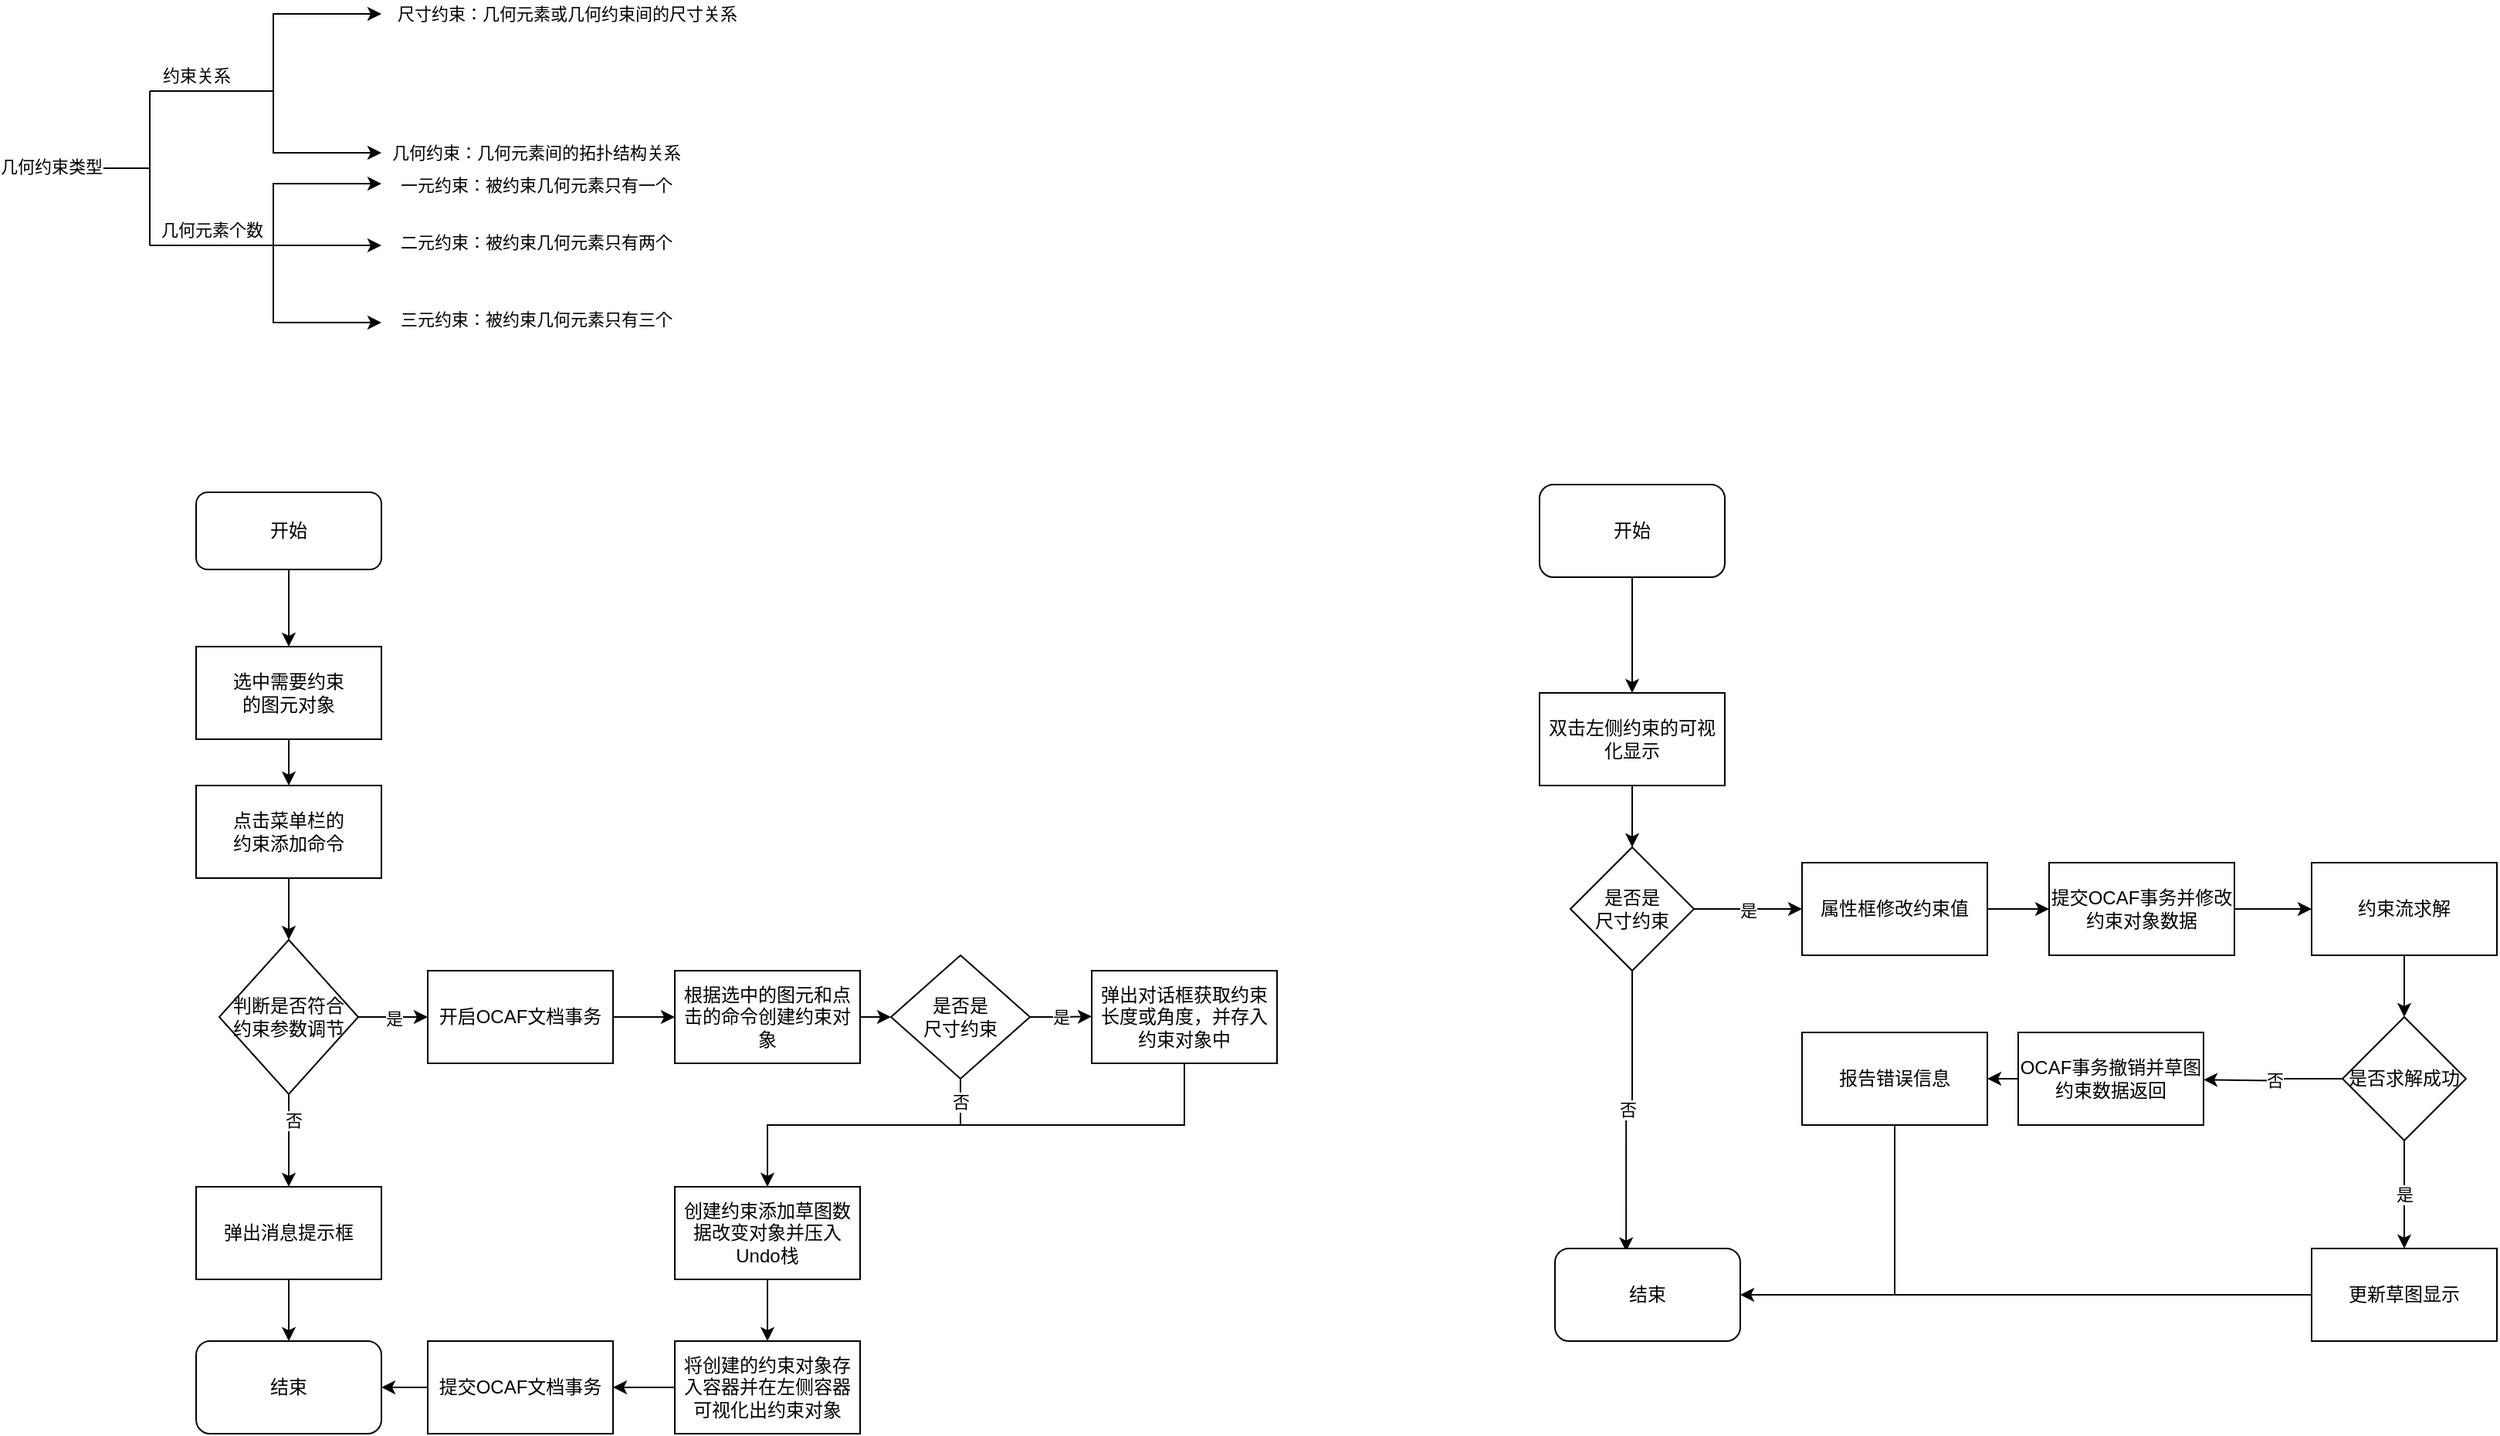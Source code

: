 <mxfile version="21.0.6" type="github">
  <diagram name="第 1 页" id="1So_czDSUBuQiFDamGuW">
    <mxGraphModel dx="936" dy="772" grid="1" gridSize="10" guides="1" tooltips="1" connect="1" arrows="1" fold="1" page="1" pageScale="1" pageWidth="827" pageHeight="1169" math="0" shadow="0">
      <root>
        <mxCell id="0" />
        <mxCell id="1" parent="0" />
        <mxCell id="FwafR3L3VAN348FCxoly-1" value="" style="endArrow=none;html=1;rounded=0;" parent="1" edge="1">
          <mxGeometry width="50" height="50" relative="1" as="geometry">
            <mxPoint x="110" y="320" as="sourcePoint" />
            <mxPoint x="190" y="320" as="targetPoint" />
          </mxGeometry>
        </mxCell>
        <mxCell id="FwafR3L3VAN348FCxoly-6" value="几何约束类型" style="edgeLabel;html=1;align=center;verticalAlign=middle;resizable=0;points=[];" parent="FwafR3L3VAN348FCxoly-1" vertex="1" connectable="0">
          <mxGeometry x="-0.605" y="1" relative="1" as="geometry">
            <mxPoint as="offset" />
          </mxGeometry>
        </mxCell>
        <mxCell id="FwafR3L3VAN348FCxoly-2" value="" style="endArrow=none;html=1;rounded=0;" parent="1" edge="1">
          <mxGeometry width="50" height="50" relative="1" as="geometry">
            <mxPoint x="190" y="370" as="sourcePoint" />
            <mxPoint x="190" y="270" as="targetPoint" />
          </mxGeometry>
        </mxCell>
        <mxCell id="FwafR3L3VAN348FCxoly-3" value="" style="endArrow=none;html=1;rounded=0;" parent="1" edge="1">
          <mxGeometry width="50" height="50" relative="1" as="geometry">
            <mxPoint x="190" y="270" as="sourcePoint" />
            <mxPoint x="270" y="270" as="targetPoint" />
          </mxGeometry>
        </mxCell>
        <mxCell id="FwafR3L3VAN348FCxoly-7" value="约束关系" style="edgeLabel;html=1;align=center;verticalAlign=middle;resizable=0;points=[];" parent="FwafR3L3VAN348FCxoly-3" vertex="1" connectable="0">
          <mxGeometry x="-0.38" y="-1" relative="1" as="geometry">
            <mxPoint x="5" y="-11" as="offset" />
          </mxGeometry>
        </mxCell>
        <mxCell id="FwafR3L3VAN348FCxoly-4" value="" style="endArrow=none;html=1;rounded=0;" parent="1" edge="1">
          <mxGeometry width="50" height="50" relative="1" as="geometry">
            <mxPoint x="190" y="370" as="sourcePoint" />
            <mxPoint x="270" y="370" as="targetPoint" />
          </mxGeometry>
        </mxCell>
        <mxCell id="FwafR3L3VAN348FCxoly-8" value="几何元素个数" style="edgeLabel;html=1;align=center;verticalAlign=middle;resizable=0;points=[];" parent="FwafR3L3VAN348FCxoly-4" vertex="1" connectable="0">
          <mxGeometry x="-0.305" y="3" relative="1" as="geometry">
            <mxPoint x="12" y="-7" as="offset" />
          </mxGeometry>
        </mxCell>
        <mxCell id="FwafR3L3VAN348FCxoly-5" value="" style="endArrow=classic;startArrow=classic;html=1;rounded=0;edgeStyle=orthogonalEdgeStyle;" parent="1" edge="1">
          <mxGeometry width="50" height="50" relative="1" as="geometry">
            <mxPoint x="340" y="310" as="sourcePoint" />
            <mxPoint x="340" y="220" as="targetPoint" />
            <Array as="points">
              <mxPoint x="270" y="310" />
            </Array>
          </mxGeometry>
        </mxCell>
        <mxCell id="FwafR3L3VAN348FCxoly-12" value="尺寸约束：几何元素或几何约束间的尺寸关系" style="edgeLabel;html=1;align=center;verticalAlign=middle;resizable=0;points=[];" parent="FwafR3L3VAN348FCxoly-5" vertex="1" connectable="0">
          <mxGeometry x="0.826" y="2" relative="1" as="geometry">
            <mxPoint x="140" y="2" as="offset" />
          </mxGeometry>
        </mxCell>
        <mxCell id="FwafR3L3VAN348FCxoly-13" value="几何约束：几何元素间的拓扑结构关系" style="edgeLabel;html=1;align=center;verticalAlign=middle;resizable=0;points=[];" parent="FwafR3L3VAN348FCxoly-5" vertex="1" connectable="0">
          <mxGeometry x="-0.791" relative="1" as="geometry">
            <mxPoint x="124" as="offset" />
          </mxGeometry>
        </mxCell>
        <mxCell id="FwafR3L3VAN348FCxoly-10" value="" style="endArrow=classic;startArrow=classic;html=1;rounded=0;edgeStyle=orthogonalEdgeStyle;" parent="1" edge="1">
          <mxGeometry width="50" height="50" relative="1" as="geometry">
            <mxPoint x="340" y="420" as="sourcePoint" />
            <mxPoint x="340" y="330" as="targetPoint" />
            <Array as="points">
              <mxPoint x="270" y="420" />
            </Array>
          </mxGeometry>
        </mxCell>
        <mxCell id="FwafR3L3VAN348FCxoly-14" value="一元约束：被约束几何元素只有一个" style="edgeLabel;html=1;align=center;verticalAlign=middle;resizable=0;points=[];" parent="FwafR3L3VAN348FCxoly-10" vertex="1" connectable="0">
          <mxGeometry x="0.809" y="-1" relative="1" as="geometry">
            <mxPoint x="122" as="offset" />
          </mxGeometry>
        </mxCell>
        <mxCell id="FwafR3L3VAN348FCxoly-16" value="三元约束：被约束几何元素只有三个" style="edgeLabel;html=1;align=center;verticalAlign=middle;resizable=0;points=[];" parent="FwafR3L3VAN348FCxoly-10" vertex="1" connectable="0">
          <mxGeometry x="-0.835" y="-2" relative="1" as="geometry">
            <mxPoint x="119" as="offset" />
          </mxGeometry>
        </mxCell>
        <mxCell id="FwafR3L3VAN348FCxoly-11" value="" style="endArrow=classic;html=1;rounded=0;" parent="1" edge="1">
          <mxGeometry width="50" height="50" relative="1" as="geometry">
            <mxPoint x="270" y="370" as="sourcePoint" />
            <mxPoint x="340" y="370" as="targetPoint" />
          </mxGeometry>
        </mxCell>
        <mxCell id="FwafR3L3VAN348FCxoly-15" value="二元约束：被约束几何元素只有两个" style="edgeLabel;html=1;align=center;verticalAlign=middle;resizable=0;points=[];" parent="FwafR3L3VAN348FCxoly-11" vertex="1" connectable="0">
          <mxGeometry x="0.457" y="2" relative="1" as="geometry">
            <mxPoint x="119" as="offset" />
          </mxGeometry>
        </mxCell>
        <mxCell id="ZC_2awQbRUudxoVVbSpu-1" value="开始" style="rounded=1;whiteSpace=wrap;html=1;" vertex="1" parent="1">
          <mxGeometry x="220" y="530" width="120" height="50" as="geometry" />
        </mxCell>
        <mxCell id="ZC_2awQbRUudxoVVbSpu-2" value="" style="endArrow=classic;html=1;rounded=0;exitX=0.5;exitY=1;exitDx=0;exitDy=0;" edge="1" parent="1" source="ZC_2awQbRUudxoVVbSpu-1">
          <mxGeometry width="50" height="50" relative="1" as="geometry">
            <mxPoint x="240" y="730" as="sourcePoint" />
            <mxPoint x="280" y="630" as="targetPoint" />
          </mxGeometry>
        </mxCell>
        <mxCell id="ZC_2awQbRUudxoVVbSpu-3" value="选中需要约束&lt;br&gt;的图元对象" style="rounded=0;whiteSpace=wrap;html=1;" vertex="1" parent="1">
          <mxGeometry x="220" y="630" width="120" height="60" as="geometry" />
        </mxCell>
        <mxCell id="ZC_2awQbRUudxoVVbSpu-4" value="" style="endArrow=classic;html=1;rounded=0;exitX=0.5;exitY=1;exitDx=0;exitDy=0;" edge="1" parent="1" source="ZC_2awQbRUudxoVVbSpu-3">
          <mxGeometry width="50" height="50" relative="1" as="geometry">
            <mxPoint x="300" y="770" as="sourcePoint" />
            <mxPoint x="280" y="720" as="targetPoint" />
          </mxGeometry>
        </mxCell>
        <mxCell id="ZC_2awQbRUudxoVVbSpu-5" value="点击菜单栏的&lt;br&gt;约束添加命令" style="rounded=0;whiteSpace=wrap;html=1;" vertex="1" parent="1">
          <mxGeometry x="220" y="720" width="120" height="60" as="geometry" />
        </mxCell>
        <mxCell id="ZC_2awQbRUudxoVVbSpu-6" value="" style="endArrow=classic;html=1;rounded=0;exitX=0.5;exitY=1;exitDx=0;exitDy=0;entryX=0.5;entryY=0;entryDx=0;entryDy=0;" edge="1" parent="1" source="ZC_2awQbRUudxoVVbSpu-5" target="ZC_2awQbRUudxoVVbSpu-7">
          <mxGeometry width="50" height="50" relative="1" as="geometry">
            <mxPoint x="260" y="860" as="sourcePoint" />
            <mxPoint x="280" y="820" as="targetPoint" />
          </mxGeometry>
        </mxCell>
        <mxCell id="ZC_2awQbRUudxoVVbSpu-15" value="是" style="edgeStyle=orthogonalEdgeStyle;rounded=0;orthogonalLoop=1;jettySize=auto;html=1;exitX=1;exitY=0.5;exitDx=0;exitDy=0;" edge="1" parent="1" source="ZC_2awQbRUudxoVVbSpu-7">
          <mxGeometry relative="1" as="geometry">
            <mxPoint x="370" y="870" as="targetPoint" />
          </mxGeometry>
        </mxCell>
        <mxCell id="ZC_2awQbRUudxoVVbSpu-7" value="判断是否符合&lt;br&gt;约束参数调节" style="rhombus;whiteSpace=wrap;html=1;" vertex="1" parent="1">
          <mxGeometry x="235" y="820" width="90" height="100" as="geometry" />
        </mxCell>
        <mxCell id="ZC_2awQbRUudxoVVbSpu-9" value="" style="endArrow=classic;html=1;rounded=0;exitX=0.5;exitY=1;exitDx=0;exitDy=0;" edge="1" parent="1" source="ZC_2awQbRUudxoVVbSpu-7">
          <mxGeometry width="50" height="50" relative="1" as="geometry">
            <mxPoint x="270" y="1020" as="sourcePoint" />
            <mxPoint x="280" y="980" as="targetPoint" />
          </mxGeometry>
        </mxCell>
        <mxCell id="ZC_2awQbRUudxoVVbSpu-11" value="否" style="edgeLabel;html=1;align=center;verticalAlign=middle;resizable=0;points=[];" vertex="1" connectable="0" parent="ZC_2awQbRUudxoVVbSpu-9">
          <mxGeometry x="-0.433" y="3" relative="1" as="geometry">
            <mxPoint as="offset" />
          </mxGeometry>
        </mxCell>
        <mxCell id="ZC_2awQbRUudxoVVbSpu-12" value="弹出消息提示框" style="rounded=0;whiteSpace=wrap;html=1;" vertex="1" parent="1">
          <mxGeometry x="220" y="980" width="120" height="60" as="geometry" />
        </mxCell>
        <mxCell id="ZC_2awQbRUudxoVVbSpu-13" value="" style="endArrow=classic;html=1;rounded=0;exitX=0.5;exitY=1;exitDx=0;exitDy=0;" edge="1" parent="1" source="ZC_2awQbRUudxoVVbSpu-12">
          <mxGeometry width="50" height="50" relative="1" as="geometry">
            <mxPoint x="240" y="1110" as="sourcePoint" />
            <mxPoint x="280" y="1080" as="targetPoint" />
          </mxGeometry>
        </mxCell>
        <mxCell id="ZC_2awQbRUudxoVVbSpu-14" value="结束" style="rounded=1;whiteSpace=wrap;html=1;" vertex="1" parent="1">
          <mxGeometry x="220" y="1080" width="120" height="60" as="geometry" />
        </mxCell>
        <mxCell id="ZC_2awQbRUudxoVVbSpu-16" value="开启OCAF文档事务" style="rounded=0;whiteSpace=wrap;html=1;" vertex="1" parent="1">
          <mxGeometry x="370" y="840" width="120" height="60" as="geometry" />
        </mxCell>
        <mxCell id="ZC_2awQbRUudxoVVbSpu-18" value="" style="endArrow=classic;html=1;rounded=0;exitX=1;exitY=0.5;exitDx=0;exitDy=0;" edge="1" parent="1" source="ZC_2awQbRUudxoVVbSpu-16">
          <mxGeometry width="50" height="50" relative="1" as="geometry">
            <mxPoint x="490" y="900" as="sourcePoint" />
            <mxPoint x="530" y="870" as="targetPoint" />
          </mxGeometry>
        </mxCell>
        <mxCell id="ZC_2awQbRUudxoVVbSpu-19" value="根据选中的图元和点击的命令创建约束对象" style="rounded=0;whiteSpace=wrap;html=1;" vertex="1" parent="1">
          <mxGeometry x="530" y="840" width="120" height="60" as="geometry" />
        </mxCell>
        <mxCell id="ZC_2awQbRUudxoVVbSpu-21" value="创建约束添加草图数据改变对象并压入Undo栈" style="rounded=0;whiteSpace=wrap;html=1;" vertex="1" parent="1">
          <mxGeometry x="530" y="980" width="120" height="60" as="geometry" />
        </mxCell>
        <mxCell id="ZC_2awQbRUudxoVVbSpu-22" value="" style="endArrow=classic;html=1;rounded=0;exitX=0.5;exitY=1;exitDx=0;exitDy=0;" edge="1" parent="1" source="ZC_2awQbRUudxoVVbSpu-21">
          <mxGeometry width="50" height="50" relative="1" as="geometry">
            <mxPoint x="580" y="1110" as="sourcePoint" />
            <mxPoint x="590" y="1080" as="targetPoint" />
          </mxGeometry>
        </mxCell>
        <mxCell id="ZC_2awQbRUudxoVVbSpu-23" value="将创建的约束对象存入容器并在左侧容器可视化出约束对象" style="rounded=0;whiteSpace=wrap;html=1;" vertex="1" parent="1">
          <mxGeometry x="530" y="1080" width="120" height="60" as="geometry" />
        </mxCell>
        <mxCell id="ZC_2awQbRUudxoVVbSpu-25" value="" style="endArrow=classic;html=1;rounded=0;exitX=0;exitY=0.5;exitDx=0;exitDy=0;" edge="1" parent="1" source="ZC_2awQbRUudxoVVbSpu-23">
          <mxGeometry width="50" height="50" relative="1" as="geometry">
            <mxPoint x="460" y="1120" as="sourcePoint" />
            <mxPoint x="490" y="1110" as="targetPoint" />
          </mxGeometry>
        </mxCell>
        <mxCell id="ZC_2awQbRUudxoVVbSpu-26" value="提交OCAF文档事务" style="rounded=0;whiteSpace=wrap;html=1;" vertex="1" parent="1">
          <mxGeometry x="370" y="1080" width="120" height="60" as="geometry" />
        </mxCell>
        <mxCell id="ZC_2awQbRUudxoVVbSpu-27" value="" style="endArrow=classic;html=1;rounded=0;exitX=0;exitY=0.5;exitDx=0;exitDy=0;entryX=1;entryY=0.5;entryDx=0;entryDy=0;" edge="1" parent="1" source="ZC_2awQbRUudxoVVbSpu-26" target="ZC_2awQbRUudxoVVbSpu-14">
          <mxGeometry width="50" height="50" relative="1" as="geometry">
            <mxPoint x="170" y="1230" as="sourcePoint" />
            <mxPoint x="220" y="1180" as="targetPoint" />
          </mxGeometry>
        </mxCell>
        <mxCell id="ZC_2awQbRUudxoVVbSpu-28" value="" style="endArrow=classic;html=1;rounded=0;exitX=1;exitY=0.5;exitDx=0;exitDy=0;" edge="1" parent="1" source="ZC_2awQbRUudxoVVbSpu-19" target="ZC_2awQbRUudxoVVbSpu-29">
          <mxGeometry width="50" height="50" relative="1" as="geometry">
            <mxPoint x="700" y="900" as="sourcePoint" />
            <mxPoint x="710" y="870" as="targetPoint" />
          </mxGeometry>
        </mxCell>
        <mxCell id="ZC_2awQbRUudxoVVbSpu-30" value="是" style="edgeStyle=orthogonalEdgeStyle;rounded=0;orthogonalLoop=1;jettySize=auto;html=1;exitX=1;exitY=0.5;exitDx=0;exitDy=0;" edge="1" parent="1" source="ZC_2awQbRUudxoVVbSpu-29">
          <mxGeometry relative="1" as="geometry">
            <mxPoint x="800" y="869.667" as="targetPoint" />
          </mxGeometry>
        </mxCell>
        <mxCell id="ZC_2awQbRUudxoVVbSpu-29" value="是否是&lt;br&gt;尺寸约束" style="rhombus;whiteSpace=wrap;html=1;" vertex="1" parent="1">
          <mxGeometry x="670" y="830" width="90" height="80" as="geometry" />
        </mxCell>
        <mxCell id="ZC_2awQbRUudxoVVbSpu-31" value="弹出对话框获取约束长度或角度，并存入约束对象中" style="rounded=0;whiteSpace=wrap;html=1;" vertex="1" parent="1">
          <mxGeometry x="800" y="840" width="120" height="60" as="geometry" />
        </mxCell>
        <mxCell id="ZC_2awQbRUudxoVVbSpu-38" value="" style="endArrow=classic;html=1;rounded=0;exitX=0.5;exitY=1;exitDx=0;exitDy=0;edgeStyle=orthogonalEdgeStyle;entryX=0.5;entryY=0;entryDx=0;entryDy=0;" edge="1" parent="1" source="ZC_2awQbRUudxoVVbSpu-31" target="ZC_2awQbRUudxoVVbSpu-21">
          <mxGeometry width="50" height="50" relative="1" as="geometry">
            <mxPoint x="820" y="1030" as="sourcePoint" />
            <mxPoint x="870" y="980" as="targetPoint" />
          </mxGeometry>
        </mxCell>
        <mxCell id="ZC_2awQbRUudxoVVbSpu-39" value="否" style="endArrow=none;html=1;rounded=0;entryX=0.5;entryY=1;entryDx=0;entryDy=0;" edge="1" parent="1" target="ZC_2awQbRUudxoVVbSpu-29">
          <mxGeometry width="50" height="50" relative="1" as="geometry">
            <mxPoint x="715" y="940" as="sourcePoint" />
            <mxPoint x="760" y="1040" as="targetPoint" />
          </mxGeometry>
        </mxCell>
        <mxCell id="ZC_2awQbRUudxoVVbSpu-40" value="开始" style="rounded=1;whiteSpace=wrap;html=1;" vertex="1" parent="1">
          <mxGeometry x="1090" y="525" width="120" height="60" as="geometry" />
        </mxCell>
        <mxCell id="ZC_2awQbRUudxoVVbSpu-41" value="" style="endArrow=classic;html=1;rounded=0;exitX=0.5;exitY=1;exitDx=0;exitDy=0;" edge="1" parent="1" source="ZC_2awQbRUudxoVVbSpu-40">
          <mxGeometry width="50" height="50" relative="1" as="geometry">
            <mxPoint x="1080" y="780" as="sourcePoint" />
            <mxPoint x="1150" y="660" as="targetPoint" />
          </mxGeometry>
        </mxCell>
        <mxCell id="ZC_2awQbRUudxoVVbSpu-42" value="双击左侧约束的可视化显示" style="rounded=0;whiteSpace=wrap;html=1;" vertex="1" parent="1">
          <mxGeometry x="1090" y="660" width="120" height="60" as="geometry" />
        </mxCell>
        <mxCell id="ZC_2awQbRUudxoVVbSpu-43" value="" style="endArrow=classic;html=1;rounded=0;exitX=0.5;exitY=1;exitDx=0;exitDy=0;" edge="1" parent="1" source="ZC_2awQbRUudxoVVbSpu-42">
          <mxGeometry width="50" height="50" relative="1" as="geometry">
            <mxPoint x="1150" y="800" as="sourcePoint" />
            <mxPoint x="1150" y="760" as="targetPoint" />
          </mxGeometry>
        </mxCell>
        <mxCell id="ZC_2awQbRUudxoVVbSpu-46" value="否" style="edgeStyle=orthogonalEdgeStyle;rounded=0;orthogonalLoop=1;jettySize=auto;html=1;exitX=0.5;exitY=1;exitDx=0;exitDy=0;entryX=0.384;entryY=0.031;entryDx=0;entryDy=0;entryPerimeter=0;" edge="1" parent="1" source="ZC_2awQbRUudxoVVbSpu-44" target="ZC_2awQbRUudxoVVbSpu-47">
          <mxGeometry relative="1" as="geometry">
            <mxPoint x="1150.667" y="880" as="targetPoint" />
          </mxGeometry>
        </mxCell>
        <mxCell id="ZC_2awQbRUudxoVVbSpu-48" value="是" style="edgeStyle=orthogonalEdgeStyle;rounded=0;orthogonalLoop=1;jettySize=auto;html=1;exitX=1;exitY=0.5;exitDx=0;exitDy=0;" edge="1" parent="1" source="ZC_2awQbRUudxoVVbSpu-44">
          <mxGeometry relative="1" as="geometry">
            <mxPoint x="1260" y="800" as="targetPoint" />
          </mxGeometry>
        </mxCell>
        <mxCell id="ZC_2awQbRUudxoVVbSpu-44" value="是否是&lt;br&gt;尺寸约束" style="rhombus;whiteSpace=wrap;html=1;" vertex="1" parent="1">
          <mxGeometry x="1110" y="760" width="80" height="80" as="geometry" />
        </mxCell>
        <mxCell id="ZC_2awQbRUudxoVVbSpu-47" value="结束" style="rounded=1;whiteSpace=wrap;html=1;" vertex="1" parent="1">
          <mxGeometry x="1100" y="1020" width="120" height="60" as="geometry" />
        </mxCell>
        <mxCell id="ZC_2awQbRUudxoVVbSpu-49" value="属性框修改约束值" style="rounded=0;whiteSpace=wrap;html=1;" vertex="1" parent="1">
          <mxGeometry x="1260" y="770" width="120" height="60" as="geometry" />
        </mxCell>
        <mxCell id="ZC_2awQbRUudxoVVbSpu-50" value="" style="endArrow=classic;html=1;rounded=0;exitX=1;exitY=0.5;exitDx=0;exitDy=0;" edge="1" parent="1" source="ZC_2awQbRUudxoVVbSpu-49">
          <mxGeometry width="50" height="50" relative="1" as="geometry">
            <mxPoint x="1410" y="820" as="sourcePoint" />
            <mxPoint x="1420" y="800" as="targetPoint" />
          </mxGeometry>
        </mxCell>
        <mxCell id="ZC_2awQbRUudxoVVbSpu-51" value="提交OCAF事务并修改约束对象数据" style="rounded=0;whiteSpace=wrap;html=1;" vertex="1" parent="1">
          <mxGeometry x="1420" y="770" width="120" height="60" as="geometry" />
        </mxCell>
        <mxCell id="ZC_2awQbRUudxoVVbSpu-52" value="" style="endArrow=classic;html=1;rounded=0;exitX=1;exitY=0.5;exitDx=0;exitDy=0;" edge="1" parent="1" source="ZC_2awQbRUudxoVVbSpu-51">
          <mxGeometry width="50" height="50" relative="1" as="geometry">
            <mxPoint x="1580" y="830" as="sourcePoint" />
            <mxPoint x="1590" y="800" as="targetPoint" />
          </mxGeometry>
        </mxCell>
        <mxCell id="ZC_2awQbRUudxoVVbSpu-53" value="约束流求解" style="rounded=0;whiteSpace=wrap;html=1;" vertex="1" parent="1">
          <mxGeometry x="1590" y="770" width="120" height="60" as="geometry" />
        </mxCell>
        <mxCell id="ZC_2awQbRUudxoVVbSpu-54" value="" style="endArrow=classic;html=1;rounded=0;exitX=0.5;exitY=1;exitDx=0;exitDy=0;" edge="1" parent="1" source="ZC_2awQbRUudxoVVbSpu-53">
          <mxGeometry width="50" height="50" relative="1" as="geometry">
            <mxPoint x="1610" y="940" as="sourcePoint" />
            <mxPoint x="1650" y="870" as="targetPoint" />
          </mxGeometry>
        </mxCell>
        <mxCell id="ZC_2awQbRUudxoVVbSpu-56" value="是" style="edgeStyle=orthogonalEdgeStyle;rounded=0;orthogonalLoop=1;jettySize=auto;html=1;exitX=0.5;exitY=1;exitDx=0;exitDy=0;entryX=0.5;entryY=0;entryDx=0;entryDy=0;" edge="1" parent="1" source="ZC_2awQbRUudxoVVbSpu-55" target="ZC_2awQbRUudxoVVbSpu-57">
          <mxGeometry relative="1" as="geometry">
            <mxPoint x="1650.667" y="1010" as="targetPoint" />
          </mxGeometry>
        </mxCell>
        <mxCell id="ZC_2awQbRUudxoVVbSpu-58" value="否" style="edgeStyle=orthogonalEdgeStyle;rounded=0;orthogonalLoop=1;jettySize=auto;html=1;exitX=0;exitY=0.5;exitDx=0;exitDy=0;" edge="1" parent="1" source="ZC_2awQbRUudxoVVbSpu-55">
          <mxGeometry relative="1" as="geometry">
            <mxPoint x="1520" y="910.667" as="targetPoint" />
          </mxGeometry>
        </mxCell>
        <mxCell id="ZC_2awQbRUudxoVVbSpu-55" value="是否求解成功" style="rhombus;whiteSpace=wrap;html=1;" vertex="1" parent="1">
          <mxGeometry x="1610" y="870" width="80" height="80" as="geometry" />
        </mxCell>
        <mxCell id="ZC_2awQbRUudxoVVbSpu-57" value="更新草图显示" style="rounded=0;whiteSpace=wrap;html=1;" vertex="1" parent="1">
          <mxGeometry x="1590" y="1020" width="120" height="60" as="geometry" />
        </mxCell>
        <mxCell id="ZC_2awQbRUudxoVVbSpu-59" value="OCAF事务撤销并草图约束数据返回" style="rounded=0;whiteSpace=wrap;html=1;" vertex="1" parent="1">
          <mxGeometry x="1400" y="880" width="120" height="60" as="geometry" />
        </mxCell>
        <mxCell id="ZC_2awQbRUudxoVVbSpu-60" value="" style="endArrow=classic;html=1;rounded=0;exitX=0;exitY=0.5;exitDx=0;exitDy=0;entryX=1;entryY=0.5;entryDx=0;entryDy=0;" edge="1" parent="1" source="ZC_2awQbRUudxoVVbSpu-59" target="ZC_2awQbRUudxoVVbSpu-61">
          <mxGeometry width="50" height="50" relative="1" as="geometry">
            <mxPoint x="1390" y="910" as="sourcePoint" />
            <mxPoint x="1330" y="910" as="targetPoint" />
          </mxGeometry>
        </mxCell>
        <mxCell id="ZC_2awQbRUudxoVVbSpu-61" value="报告错误信息" style="rounded=0;whiteSpace=wrap;html=1;" vertex="1" parent="1">
          <mxGeometry x="1260" y="880" width="120" height="60" as="geometry" />
        </mxCell>
        <mxCell id="ZC_2awQbRUudxoVVbSpu-64" value="" style="endArrow=classic;html=1;rounded=0;exitX=0;exitY=0.5;exitDx=0;exitDy=0;entryX=1;entryY=0.5;entryDx=0;entryDy=0;" edge="1" parent="1" source="ZC_2awQbRUudxoVVbSpu-57" target="ZC_2awQbRUudxoVVbSpu-47">
          <mxGeometry width="50" height="50" relative="1" as="geometry">
            <mxPoint x="1430" y="1040" as="sourcePoint" />
            <mxPoint x="1480" y="990" as="targetPoint" />
          </mxGeometry>
        </mxCell>
        <mxCell id="ZC_2awQbRUudxoVVbSpu-65" value="" style="endArrow=none;html=1;rounded=0;entryX=0.5;entryY=1;entryDx=0;entryDy=0;" edge="1" parent="1" target="ZC_2awQbRUudxoVVbSpu-61">
          <mxGeometry width="50" height="50" relative="1" as="geometry">
            <mxPoint x="1320" y="1050" as="sourcePoint" />
            <mxPoint x="1440" y="690" as="targetPoint" />
          </mxGeometry>
        </mxCell>
      </root>
    </mxGraphModel>
  </diagram>
</mxfile>
